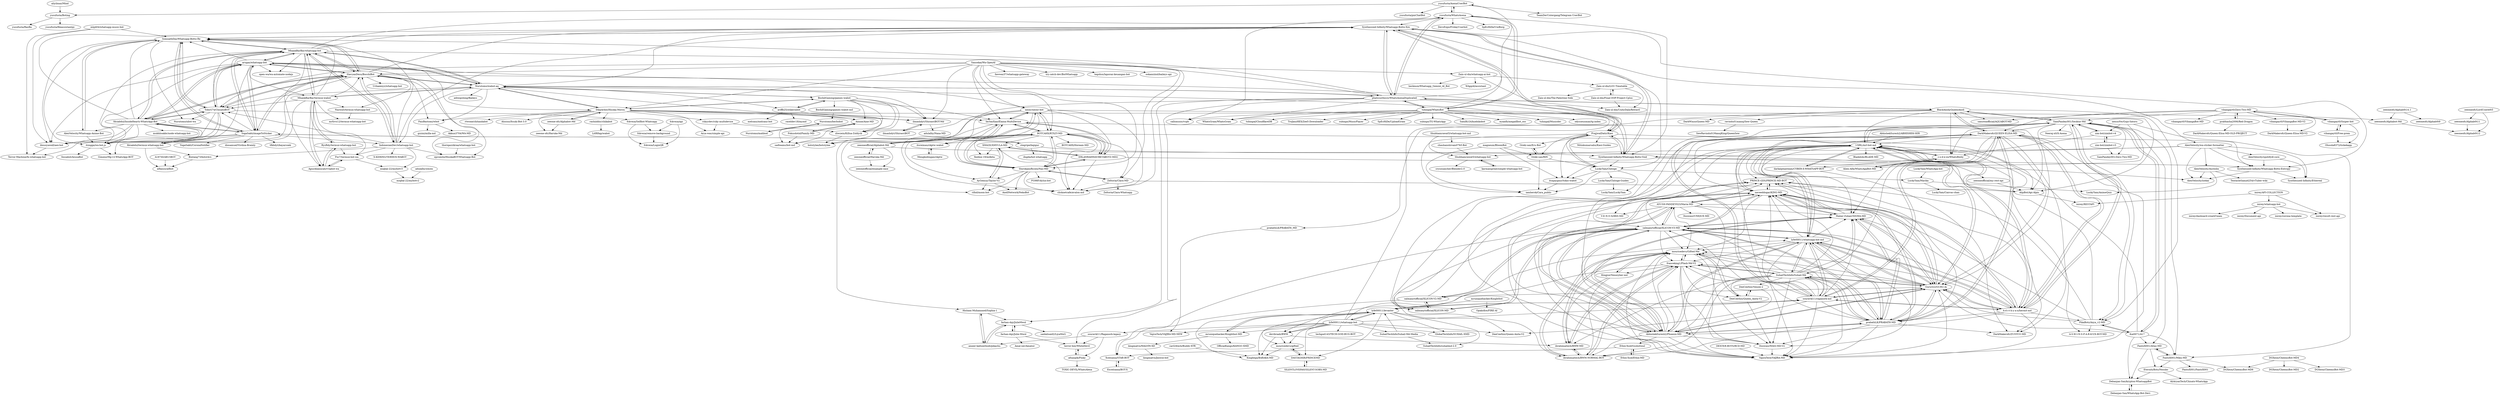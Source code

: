 digraph G {
"aliyilmaz/Mind" -> "yusufusta/Boting"
"MhankBarBar/whatsapp-bot" -> "arugaz/whatsapp-bot"
"MhankBarBar/whatsapp-bot" -> "SlavyanDesu/BocchiBot"
"MhankBarBar/whatsapp-bot" -> "Nurutomo/wabot-aq"
"MhankBarBar/whatsapp-bot" -> "YogaSakti/imageToSticker"
"MhankBarBar/whatsapp-bot" -> "SomnathDas/Whatsapp-Botto-Re"
"MhankBarBar/whatsapp-bot" -> "MhankBarBar/termux-wabot"
"MhankBarBar/whatsapp-bot" -> "TobyG74/ChisatoBOT"
"MhankBarBar/whatsapp-bot" -> "fdciabdul/InsideHeartz-WhatsApp-Bot"
"MhankBarBar/whatsapp-bot" -> "itzngga/wa-bot.js"
"MhankBarBar/whatsapp-bot" -> "open-wa/wa-automate-nodejs" ["e"=1]
"MhankBarBar/whatsapp-bot" -> "yusufusta/WhatsAsena"
"MhankBarBar/whatsapp-bot" -> "Synthesized-Infinity/Whatsapp-Botto-Xre"
"MhankBarBar/whatsapp-bot" -> "phaticusthiccy/WhatsAsenaDuplicated"
"MhankBarBar/whatsapp-bot" -> "IndonesianDev/whatsapp-bot"
"MhankBarBar/whatsapp-bot" -> "AgusAliansyah/vvipbot-wa"
"YogaSakti/imageToSticker" -> "fdciabdul/InsideHeartz-WhatsApp-Bot"
"YogaSakti/imageToSticker" -> "SomnathDas/Whatsapp-Botto-Re"
"YogaSakti/imageToSticker" -> "ibnusyawall/aex-bot"
"YogaSakti/imageToSticker" -> "MhankBarBar/whatsapp-bot"
"YogaSakti/imageToSticker" -> "arugaz/whatsapp-bot"
"YogaSakti/imageToSticker" -> "TobyG74/ChisatoBOT"
"YogaSakti/imageToSticker" -> "SlavyanDesu/BocchiBot"
"YogaSakti/imageToSticker" -> "itzngga/wa-bot.js"
"YogaSakti/imageToSticker" -> "stegripe/bajigur"
"YogaSakti/imageToSticker" -> "diosamuel/Virdina-Brainly"
"YogaSakti/imageToSticker" -> "fdciabdul/termux-whatsapp-bot"
"YogaSakti/imageToSticker" -> "tfkhdyt/bayarcoek" ["e"=1]
"YogaSakti/imageToSticker" -> "YogaSakti/CoronaNotifier"
"YogaSakti/imageToSticker" -> "IndonesianDev/whatsapp-bot"
"stegripe/bajigur" -> "dngda/bot-whatsapp"
"stegripe/bajigur" -> "Synthesized-Infinity/Whatsapp-Botto-Void"
"stegripe/bajigur" -> "YogaSakti/imageToSticker"
"yusufusta/AsenaUserBot" -> "yusufusta/WhatsAsena"
"yusufusta/AsenaUserBot" -> "TeamDerUntergang/Telegram-UserBot" ["e"=1]
"yusufusta/AsenaUserBot" -> "yusufusta/pmChatBot"
"yusufusta/AsenaUserBot" -> "yusufusta/Boting"
"itzngga/wa-bot.js" -> "Gimenz/Mg-v2-WhatsApp-BOT"
"itzngga/wa-bot.js" -> "fossabot/AzusaBot"
"fdciabdul/InsideHeartz-WhatsApp-Bot" -> "itzngga/wa-bot.js"
"fdciabdul/InsideHeartz-WhatsApp-Bot" -> "ibnusyawall/aex-bot"
"fdciabdul/InsideHeartz-WhatsApp-Bot" -> "YogaSakti/imageToSticker"
"fdciabdul/InsideHeartz-WhatsApp-Bot" -> "TobyG74/ChisatoBOT"
"fdciabdul/InsideHeartz-WhatsApp-Bot" -> "Terror-Machine/fn-whatsapp-bot"
"fdciabdul/InsideHeartz-WhatsApp-Bot" -> "fdciabdul/termux-whatsapp-bot"
"fdciabdul/InsideHeartz-WhatsApp-Bot" -> "SlavyanDesu/BocchiBot"
"fdciabdul/InsideHeartz-WhatsApp-Bot" -> "mukhlisakbr/node-whatsapp-bot"
"fdciabdul/InsideHeartz-WhatsApp-Bot" -> "Synthesized-Infinity/Whatsapp-Botto-Xre"
"fdciabdul/InsideHeartz-WhatsApp-Bot" -> "SomnathDas/Whatsapp-Botto-Re"
"fdciabdul/InsideHeartz-WhatsApp-Bot" -> "arugaz/whatsapp-bot"
"fdciabdul/InsideHeartz-WhatsApp-Bot" -> "AlenVelocity/Whatsapp-Anime-Bot"
"fdciabdul/InsideHeartz-WhatsApp-Bot" -> "MhankBarBar/whatsapp-bot"
"mlg404/whatsapp-music-bot" -> "ibnusyawall/aex-bot"
"mlg404/whatsapp-music-bot" -> "SomnathDas/Whatsapp-Botto-Re"
"mlg404/whatsapp-music-bot" -> "Terror-Machine/fn-whatsapp-bot"
"SomnathDas/Whatsapp-Botto-Re" -> "Synthesized-Infinity/Whatsapp-Botto-Xre"
"SomnathDas/Whatsapp-Botto-Re" -> "AlenVelocity/Whatsapp-Anime-Bot"
"SomnathDas/Whatsapp-Botto-Re" -> "ibnusyawall/aex-bot"
"SomnathDas/Whatsapp-Botto-Re" -> "Nurutomo/nbot-wa"
"SomnathDas/Whatsapp-Botto-Re" -> "SlavyanDesu/BocchiBot"
"SomnathDas/Whatsapp-Botto-Re" -> "TobyG74/ChisatoBOT"
"SomnathDas/Whatsapp-Botto-Re" -> "YogaSakti/imageToSticker"
"SomnathDas/Whatsapp-Botto-Re" -> "MhankBarBar/whatsapp-bot"
"SomnathDas/Whatsapp-Botto-Re" -> "itzngga/wa-bot.js"
"fdciabdul/termux-whatsapp-bot" -> "Bintang73/botst4rz"
"fdciabdul/termux-whatsapp-bot" -> "alfiansx/alfbot"
"fdciabdul/termux-whatsapp-bot" -> "fdciabdul/InsideHeartz-WhatsApp-Bot"
"ibnusyawall/aex-bot" -> "Terror-Machine/fn-whatsapp-bot"
"fckveza/api" -> "fckveza/LoginQR"
"fckveza/api" -> "fckveza/remove-background"
"yusufusta/Boting" -> "yusufusta/RasBa"
"yusufusta/Boting" -> "yusufusta/fileassistantpy"
"yusufusta/WhatsAsena" -> "phaticusthiccy/WhatsAsenaDuplicated"
"yusufusta/WhatsAsena" -> "yusufusta/AsenaUserBot"
"yusufusta/WhatsAsena" -> "tuhinpal/WhatsBot"
"yusufusta/WhatsAsena" -> "callsmusic/vcpb" ["e"=1]
"yusufusta/WhatsAsena" -> "DevsExpo/FridayUserbot" ["e"=1]
"yusufusta/WhatsAsena" -> "SpEcHiDe/UniBorg" ["e"=1]
"yusufusta/WhatsAsena" -> "Synthesized-Infinity/Whatsapp-Botto-Void"
"yusufusta/WhatsAsena" -> "Synthesized-Infinity/Whatsapp-Botto-Xre"
"BochilGaming/games-wabot" -> "BochilGaming/games-wabot-md"
"BochilGaming/games-wabot" -> "DikaArdnt/Hisoka-Morou"
"BochilGaming/games-wabot" -> "ariffb25/stikerinbot"
"BochilGaming/games-wabot" -> "ilmanhdyt/ShiraoriBOT-Md"
"BochilGaming/games-wabot" -> "Aiinne/Aine-MD"
"BochilGaming/games-wabot" -> "ImYanXiao/Elaina-MultiDevice"
"BochilGaming/games-wabot" -> "botstylee/botstylee"
"BochilGaming/games-wabot" -> "zhwzein/Killua-Zoldyck"
"BochilGaming/games-wabot" -> "sadteams/bot-md"
"BochilGaming/games-wabot" -> "Nurutomo/wabot-aq"
"Bintang73/botst4rz" -> "alfiansx/alfbot"
"arugaz/whatsapp-bot" -> "MhankBarBar/whatsapp-bot"
"arugaz/whatsapp-bot" -> "TobyG74/ChisatoBOT"
"arugaz/whatsapp-bot" -> "SlavyanDesu/BocchiBot"
"arugaz/whatsapp-bot" -> "YogaSakti/imageToSticker"
"arugaz/whatsapp-bot" -> "SomnathDas/Whatsapp-Botto-Re"
"arugaz/whatsapp-bot" -> "fdciabdul/InsideHeartz-WhatsApp-Bot"
"arugaz/whatsapp-bot" -> "Nurutomo/wabot-aq"
"arugaz/whatsapp-bot" -> "MhankBarBar/termux-wabot"
"arugaz/whatsapp-bot" -> "open-wa/wa-automate-nodejs" ["e"=1]
"arugaz/whatsapp-bot" -> "itzngga/wa-bot.js"
"arugaz/whatsapp-bot" -> "epromite/HisokaBOT-Whatsapp-Bot"
"arugaz/whatsapp-bot" -> "fdciabdul/termux-whatsapp-bot"
"arugaz/whatsapp-bot" -> "ibnusyawall/aex-bot"
"arugaz/whatsapp-bot" -> "neoxr/neoxr-bot"
"arugaz/whatsapp-bot" -> "DikaArdnt/Hisoka-Morou"
"Fxc7/termux-bot-wa" -> "miqbal-22/mybotv3"
"Fxc7/termux-bot-wa" -> "AgusAliansyah/vvipbot-wa"
"Nurutomo/wabot-aq" -> "MhankBarBar/whatsapp-bot"
"Nurutomo/wabot-aq" -> "SlavyanDesu/BocchiBot"
"Nurutomo/wabot-aq" -> "BochilGaming/games-wabot"
"Nurutomo/wabot-aq" -> "DikaArdnt/Hisoka-Morou"
"Nurutomo/wabot-aq" -> "ariffb25/stikerinbot"
"Nurutomo/wabot-aq" -> "arugaz/whatsapp-bot"
"Nurutomo/wabot-aq" -> "MhankBarBar/termux-wabot"
"Nurutomo/wabot-aq" -> "Synthesized-Infinity/Whatsapp-Botto-Xre"
"Nurutomo/wabot-aq" -> "adiwajshing/Baileys" ["e"=1]
"Nurutomo/wabot-aq" -> "phaticusthiccy/WhatsAsenaDuplicated"
"Nurutomo/wabot-aq" -> "TobyG74/ChisatoBOT"
"Nurutomo/wabot-aq" -> "ilmanhdyt/ShiraoriBOT-Md"
"Nurutomo/wabot-aq" -> "Aiinne/Aine-MD"
"Nurutomo/wabot-aq" -> "FaizBastomi/wbot"
"Nurutomo/wabot-aq" -> "IndonesianDev/whatsapp-bot"
"SlavyanDesu/BocchiBot" -> "TobyG74/ChisatoBOT"
"SlavyanDesu/BocchiBot" -> "arugaz/whatsapp-bot"
"SlavyanDesu/BocchiBot" -> "SomnathDas/Whatsapp-Botto-Re"
"SlavyanDesu/BocchiBot" -> "MhankBarBar/whatsapp-bot"
"SlavyanDesu/BocchiBot" -> "fdciabdul/InsideHeartz-WhatsApp-Bot"
"SlavyanDesu/BocchiBot" -> "IndonesianDev/whatsapp-bot"
"SlavyanDesu/BocchiBot" -> "epromite/HisokaBOT-Whatsapp-Bot"
"SlavyanDesu/BocchiBot" -> "Nurutomo/wabot-aq"
"SlavyanDesu/BocchiBot" -> "YogaSakti/imageToSticker"
"SlavyanDesu/BocchiBot" -> "itzngga/wa-bot.js"
"SlavyanDesu/BocchiBot" -> "Urbaeexyz/whatsapp-bot"
"SlavyanDesu/BocchiBot" -> "NazwaS/termux-whatsapp-bot"
"SlavyanDesu/BocchiBot" -> "FaizBastomi/wbot"
"SlavyanDesu/BocchiBot" -> "PrajjwalDatir/Kaoi"
"SlavyanDesu/BocchiBot" -> "Synthesized-Infinity/Whatsapp-Botto-Xre"
"phaticusthiccy/WhatsAsenaDuplicated" -> "yusufusta/WhatsAsena"
"phaticusthiccy/WhatsAsenaDuplicated" -> "Synthesized-Infinity/Whatsapp-Botto-Xre"
"phaticusthiccy/WhatsAsenaDuplicated" -> "Synthesized-Infinity/Whatsapp-Botto-Void"
"phaticusthiccy/WhatsAsenaDuplicated" -> "farhan-dqz/JulieMwol"
"phaticusthiccy/WhatsAsenaDuplicated" -> "tuhinpal/WhatsBot"
"phaticusthiccy/WhatsAsenaDuplicated" -> "PrajjwalDatir/Kaoi"
"phaticusthiccy/WhatsAsenaDuplicated" -> "BlackAmda/QueenAmdi"
"phaticusthiccy/WhatsAsenaDuplicated" -> "yusufusta/AsenaUserBot"
"phaticusthiccy/WhatsAsenaDuplicated" -> "terror-boy/WhiteDevil"
"phaticusthiccy/WhatsAsenaDuplicated" -> "Hisham-Muhammed/Sophia-1"
"phaticusthiccy/WhatsAsenaDuplicated" -> "Nurutomo/wabot-aq"
"phaticusthiccy/WhatsAsenaDuplicated" -> "SomnathDas/Whatsapp-Botto-Re"
"phaticusthiccy/WhatsAsenaDuplicated" -> "WhatsGram/WhatsGram" ["e"=1]
"RyzRdy/termux-whatsapp-bot" -> "AgusAliansyah/vvipbot-wa"
"RyzRdy/termux-whatsapp-bot" -> "MhankBarBar/termux-wabot"
"RyzRdy/termux-whatsapp-bot" -> "Fxc7/termux-bot-wa"
"IndonesianDev/whatsapp-bot" -> "TobyG74/ChisatoBOT"
"IndonesianDev/whatsapp-bot" -> "SlavyanDesu/BocchiBot"
"IndonesianDev/whatsapp-bot" -> "SomnathDas/Whatsapp-Botto-Re"
"IndonesianDev/whatsapp-bot" -> "epromite/HisokaBOT-Whatsapp-Bot"
"IndonesianDev/whatsapp-bot" -> "Synthesized-Infinity/Whatsapp-Botto-Xre"
"IndonesianDev/whatsapp-bot" -> "Bintang73/botst4rz"
"IndonesianDev/whatsapp-bot" -> "Fxc7/termux-bot-wa"
"IndonesianDev/whatsapp-bot" -> "MhankBarBar/whatsapp-bot"
"IndonesianDev/whatsapp-bot" -> "X-KERING/TERMOS-WABOT"
"IndonesianDev/whatsapp-bot" -> "miqbal-22/mybotv3"
"TobyG74/ChisatoBOT" -> "SlavyanDesu/BocchiBot"
"TobyG74/ChisatoBOT" -> "itzngga/wa-bot.js"
"TobyG74/ChisatoBOT" -> "Gimenz/Mg-v2-WhatsApp-BOT"
"TobyG74/ChisatoBOT" -> "arugaz/whatsapp-bot"
"TobyG74/ChisatoBOT" -> "Nurutomo/nbot-wa"
"TobyG74/ChisatoBOT" -> "fdciabdul/InsideHeartz-WhatsApp-Bot"
"TobyG74/ChisatoBOT" -> "SomnathDas/Whatsapp-Botto-Re"
"TobyG74/ChisatoBOT" -> "ibnusyawall/aex-bot"
"TobyG74/ChisatoBOT" -> "fckveza/Selfbot-Whatsapp"
"PrajjwalDatir/Kaoi" -> "LuckyYam/Chitoge"
"PrajjwalDatir/Kaoi" -> "Synthesized-Infinity/Whatsapp-Botto-Void"
"PrajjwalDatir/Kaoi" -> "Synthesized-Infinity/Whatsapp-Botto-Xre"
"PrajjwalDatir/Kaoi" -> "Synthesized-Infinity/Whatsapp-Botto-Entropy"
"PrajjwalDatir/Kaoi" -> "itsajaygaur/tokio-wabot"
"PrajjwalDatir/Kaoi" -> "Oreki-san/Eru-Bot"
"PrajjwalDatir/Kaoi" -> "Oreki-san/RIN"
"PrajjwalDatir/Kaoi" -> "iamherok/Cara_public"
"PrajjwalDatir/Kaoi" -> "Nitinkumarsahu/Kaoi-Guides"
"tuhinpal/WhatsBot" -> "yusufusta/WhatsAsena"
"tuhinpal/WhatsBot" -> "SpEcHiDe/UploadGram" ["e"=1]
"tuhinpal/WhatsBot" -> "phaticusthiccy/WhatsAsenaDuplicated"
"tuhinpal/WhatsBot" -> "subinps/TG-WhatsApp" ["e"=1]
"tuhinpal/WhatsBot" -> "WhatsGram/WhatsGram" ["e"=1]
"tuhinpal/WhatsBot" -> "Synthesized-Infinity/Whatsapp-Botto-Xre"
"tuhinpal/WhatsBot" -> "callsmusic/vcpb" ["e"=1]
"tuhinpal/WhatsBot" -> "SahilKr24/kuebikobot" ["e"=1]
"tuhinpal/WhatsBot" -> "eyaadh/megadlbot_oss" ["e"=1]
"tuhinpal/WhatsBot" -> "tuhinpal/Musicder" ["e"=1]
"tuhinpal/WhatsBot" -> "Synthesized-Infinity/Whatsapp-Botto-Void"
"tuhinpal/WhatsBot" -> "odysseusmax/tg-index" ["e"=1]
"tuhinpal/WhatsBot" -> "tuhinpal/CloudflareDB" ["e"=1]
"tuhinpal/WhatsBot" -> "TroJanzHEX/Zee5-Downloader" ["e"=1]
"tuhinpal/WhatsBot" -> "subinps/MusicPlayer" ["e"=1]
"MhankBarBar/termux-wabot" -> "Fxc7/termux-bot-wa"
"MhankBarBar/termux-wabot" -> "AgusAliansyah/vvipbot-wa"
"MhankBarBar/termux-wabot" -> "MhankBarBar/whatsapp-bot"
"MhankBarBar/termux-wabot" -> "RyzRdy/termux-whatsapp-bot"
"MhankBarBar/termux-wabot" -> "TobyG74/ChisatoBOT"
"MhankBarBar/termux-wabot" -> "fdciabdul/termux-whatsapp-bot"
"MhankBarBar/termux-wabot" -> "Nurutomo/wabot-aq"
"MhankBarBar/termux-wabot" -> "SlavyanDesu/BocchiBot"
"MhankBarBar/termux-wabot" -> "mrfzvx12/termux-whatsapp-bot"
"MhankBarBar/termux-wabot" -> "SomnathDas/Whatsapp-Botto-Re"
"MhankBarBar/termux-wabot" -> "NazwaS/termux-whatsapp-bot"
"ariffb25/stikerinbot" -> "melcanz/melcanz-bot"
"ariffb25/stikerinbot" -> "ilmanhdyt/ShiraoriBOT-Md"
"ariffb25/stikerinbot" -> "raseldev18/mymd"
"ariffb25/stikerinbot" -> "BochilGaming/games-wabot"
"terror-boy/WhiteDevil" -> "afnanplk/Pinky"
"ilmanhdyt/ShiraoriBOT" -> "ilmanhdyt/ShiraoriBOT-Md"
"AgusAliansyah/vvipbot-wa" -> "Fxc7/termux-bot-wa"
"AgusAliansyah/vvipbot-wa" -> "RyzRdy/termux-whatsapp-bot"
"AgusAliansyah/vvipbot-wa" -> "MhankBarBar/termux-wabot"
"Synthesized-Infinity/Whatsapp-Botto-Xre" -> "Synthesized-Infinity/Whatsapp-Botto-Void"
"Synthesized-Infinity/Whatsapp-Botto-Xre" -> "PrajjwalDatir/Kaoi"
"Synthesized-Infinity/Whatsapp-Botto-Xre" -> "SomnathDas/Whatsapp-Botto-Re"
"Synthesized-Infinity/Whatsapp-Botto-Xre" -> "Synthesized-Infinity/Whatsapp-Botto-Entropy"
"Synthesized-Infinity/Whatsapp-Botto-Xre" -> "LuckyYam/Chitoge"
"Synthesized-Infinity/Whatsapp-Botto-Xre" -> "phaticusthiccy/WhatsAsenaDuplicated"
"Synthesized-Infinity/Whatsapp-Botto-Xre" -> "AlenVelocity/wa-sticker-formatter"
"adulalhy/yeyen" -> "miqbal-22/mybotv2"
"Synthesized-Infinity/Whatsapp-Botto-Void" -> "Synthesized-Infinity/Whatsapp-Botto-Xre"
"Synthesized-Infinity/Whatsapp-Botto-Void" -> "Synthesized-Infinity/Whatsapp-Botto-Entropy"
"Synthesized-Infinity/Whatsapp-Botto-Void" -> "PrajjwalDatir/Kaoi"
"Synthesized-Infinity/Whatsapp-Botto-Void" -> "AlenVelocity/isekai"
"Synthesized-Infinity/Whatsapp-Botto-Void" -> "LuckyYam/Chitoge"
"Synthesized-Infinity/Whatsapp-Botto-Void" -> "itsajaygaur/tokio-wabot"
"BlackAmda/QueenAmdi" -> "SamPandey001/Secktor-Md"
"BlackAmda/QueenAmdi" -> "sanuwaofficial/AQUABOT-MD"
"BlackAmda/QueenAmdi" -> "phaticusthiccy/WhatsAsenaDuplicated"
"BlackAmda/QueenAmdi" -> "DarkMakerofc/QUEEN-ELISA-MD"
"BlackAmda/QueenAmdi" -> "I-NRL/inrl-bot-md"
"BlackAmda/QueenAmdi" -> "PikaBotz/Anya_v2-MD"
"BlackAmda/QueenAmdi" -> "c-o-d-e-xx/WhatsBixby"
"BlackAmda/QueenAmdi" -> "ravindu01manoj/Sew-Queen"
"BlackAmda/QueenAmdi" -> "DarkWinzo/Queen-MD"
"BlackAmda/QueenAmdi" -> "prabathLK/PRABATH_MD"
"farhan-dqz/Julie-Mwol" -> "Amal-ser/Amalsir"
"farhan-dqz/Julie-Mwol" -> "farhan-dqz/JulieMwol"
"farhan-dqz/Julie-Mwol" -> "terror-boy/WhiteDevil"
"AlenVelocity/Whatsapp-Anime-Bot" -> "itzngga/wa-bot.js"
"AlenVelocity/Whatsapp-Anime-Bot" -> "SomnathDas/Whatsapp-Botto-Re"
"Zain-ul-din/Final-OOP-Project-Cplus" -> "Zain-ul-din/LGU-Timetable"
"Zain-ul-din/Final-OOP-Project-Cplus" -> "Zain-ul-din/UnityDailyReward"
"farhan-dqz/JulieMwol" -> "farhan-dqz/Julie-Mwol"
"farhan-dqz/JulieMwol" -> "saidalisaid2/LiyaMol1"
"farhan-dqz/JulieMwol" -> "ameer-kallumthodi/pikachu"
"AlenVelocity/wa-sticker-formatter" -> "Synthesized-Infinity/Whatsapp-Botto-Entropy"
"AlenVelocity/wa-sticker-formatter" -> "Synthesized-Infinity/Whatsapp-Botto-Void"
"AlenVelocity/wa-sticker-formatter" -> "AlenVelocity/isekai"
"AlenVelocity/wa-sticker-formatter" -> "AlenVelocity/spotifydl-core"
"AlenVelocity/wa-sticker-formatter" -> "AlenVelocity/Aureolin"
"AlenVelocity/wa-sticker-formatter" -> "Shubhamrawat5/whatsapp-bot"
"AlenVelocity/wa-sticker-formatter" -> "Synthesized-Infinity/Ethereal"
"AlenVelocity/spotifydl-core" -> "Synthesized-Infinity/Ethereal"
"AlenVelocity/spotifydl-core" -> "Synthesized-Infinity/Whatsapp-Botto-Entropy"
"miqbal-22/mybotv3" -> "miqbal-22/mybotv2"
"A187ID/AR15BOT" -> "alfiansx/alfbot"
"karmaisgreat/simple-whatsapp-bot" -> "Shubhamrawat5/whatsapp-bot"
"fckveza/Selfbot-Whatsapp" -> "fckveza/remove-background"
"fckveza/Selfbot-Whatsapp" -> "fckveza/LoginQR"
"fckveza/remove-background" -> "fckveza/LoginQR"
"NazwaS/termux-whatsapp-bot" -> "mrfzvx12/termux-whatsapp-bot"
"Hisham-Muhammed/Sophia-1" -> "ameer-kallumthodi/pikachu"
"Hisham-Muhammed/Sophia-1" -> "farhan-dqz/JulieMwol"
"ameer-kallumthodi/pikachu" -> "Hisham-Muhammed/Sophia-1"
"ameer-kallumthodi/pikachu" -> "farhan-dqz/JulieMwol"
"magneum/BloomBot" -> "iamherok/Cara_public"
"magneum/BloomBot" -> "itsajaygaur/tokio-wabot"
"magneum/BloomBot" -> "Oreki-san/RIN"
"LuckyYam/Chitoge" -> "LuckyYam/Chitoge-Guides"
"LuckyYam/Chitoge" -> "LuckyYam/LuckyYam"
"LuckyYam/Chitoge" -> "PrajjwalDatir/Kaoi"
"LuckyYam/Chitoge" -> "iamherok/Cara_public"
"LuckyYam/Chitoge" -> "itsajaygaur/tokio-wabot"
"LuckyYam/Chitoge" -> "LuckyYam/Marika"
"itsajaygaur/tokio-wabot" -> "iamherok/Cara_public"
"ravindu01manoj/Sew-Queen" -> "SewRavindu01ManojKing/QueenSew"
"inirey/API-COLLECTION" -> "inirey/RESTAPI"
"inirey/API-COLLECTION" -> "inirey/whatsapp-bot"
"inirey/API-COLLECTION" -> "inirey/result-rest-api"
"c-o-d-e-xx/WhatsBixby" -> "I-NRL/inrl-bot-md"
"c-o-d-e-xx/WhatsBixby" -> "Alien-Alfa/WhatsAppBot-MD"
"c-o-d-e-xx/WhatsBixby" -> "darkalphaxteam/CYBER-X-WHATSAPP-BOT"
"DikaArdnt/Hisoka-Morou" -> "zhwzein/Killua-Zoldyck"
"DikaArdnt/Hisoka-Morou" -> "BochilGaming/games-wabot"
"DikaArdnt/Hisoka-Morou" -> "rzkyydev/rzky-multidevice"
"DikaArdnt/Hisoka-Morou" -> "ilmanhdyt/ShiraoriBOT-Md"
"DikaArdnt/Hisoka-Morou" -> "zeeone-ofc/Alphabot-Md"
"DikaArdnt/Hisoka-Morou" -> "rtwone/chitandabot"
"DikaArdnt/Hisoka-Morou" -> "zeeoneofc/Alphabot-Md"
"DikaArdnt/Hisoka-Morou" -> "FaizBastomi/wbot"
"DikaArdnt/Hisoka-Morou" -> "Aiinne/Aine-MD"
"DikaArdnt/Hisoka-Morou" -> "ImYanXiao/Elaina-MultiDevice"
"DikaArdnt/Hisoka-Morou" -> "Nurutomo/wabot-aq"
"DikaArdnt/Hisoka-Morou" -> "Arya-was/simple-api"
"DikaArdnt/Hisoka-Morou" -> "zeeone-ofc/Haruka-Md"
"DikaArdnt/Hisoka-Morou" -> "Alusius/Itsuki-Bot-3.0"
"DikaArdnt/Hisoka-Morou" -> "rashiiddsr/chikabot"
"neoxr/neoxr-bot" -> "ImYanXiao/Elaina-MultiDevice"
"neoxr/neoxr-bot" -> "ShirokamiRyzen/Nao-MD"
"neoxr/neoxr-bot" -> "clicknetcafe/avalon-md"
"neoxr/neoxr-bot" -> "AlipBot/Api-Alpis"
"neoxr/neoxr-bot" -> "ERLANRAHMAT/BETABOTZ-MD2"
"neoxr/neoxr-bot" -> "BOTCAHX/RTXZY-MD"
"neoxr/neoxr-bot" -> "itsreimau/ckptw-wabot"
"neoxr/neoxr-bot" -> "botstylee/botstylee"
"neoxr/neoxr-bot" -> "findme-19/milkita"
"neoxr/neoxr-bot" -> "zhwzein/Killua-Zoldyck"
"nexusNw/Gojo-Satoru" -> "FantoX001/Miku-MD"
"nexusNw/Gojo-Satoru" -> "zim-bot/zimbot-v4"
"nexusNw/Gojo-Satoru" -> "Alien-Alfa/WhatsAppBot-MD"
"ilmanhdyt/ShiraoriBOT-Md" -> "ilmanhdyt/ShiraoriBOT"
"ilmanhdyt/ShiraoriBOT-Md" -> "adulalhy/Nana-MD"
"lyfe00011/whatsapp-bot" -> "lyfe00011/levanter"
"lyfe00011/whatsapp-bot" -> "souravkl11/raganork-md"
"lyfe00011/whatsapp-bot" -> "VajiraTech/VAJIRA-MD-NEW"
"lyfe00011/whatsapp-bot" -> "devibraah/BWM"
"lyfe00011/whatsapp-bot" -> "GlobalTechInfo/SUHAIL-XMD"
"lyfe00011/whatsapp-bot" -> "lyfe00011/whatsapp-bot-md"
"lyfe00011/whatsapp-bot" -> "SuhailTechInfo/Suhail-Md-Media"
"lyfe00011/whatsapp-bot" -> "mruniquehacker/Knightbot-MD"
"lyfe00011/whatsapp-bot" -> "Kingbega/BARAKA-MD"
"lyfe00011/whatsapp-bot" -> "mouricedevs/gifted"
"lyfe00011/whatsapp-bot" -> "DASTAGHIR/PRINCEMD"
"lyfe00011/whatsapp-bot" -> "DeeCeeXxx/Queen-Anita-V2"
"lyfe00011/whatsapp-bot" -> "Nurutomo/wabot-aq"
"lyfe00011/whatsapp-bot" -> "souravkl11/Raganork-legacy"
"lyfe00011/whatsapp-bot" -> "techgod143/TECH-GOD-BUG-BOT"
"souravkl11/raganork-md" -> "lyfe00011/whatsapp-bot-md"
"souravkl11/raganork-md" -> "A-d-i-t-h-y-a-n/hermit-md"
"souravkl11/raganork-md" -> "Maher-Zubair/SIGMA-MD"
"souravkl11/raganork-md" -> "salmanytofficial/XLICON-V3-MD"
"souravkl11/raganork-md" -> "naveeddogar/KING-MD"
"souravkl11/raganork-md" -> "lyfe00011/levanter"
"souravkl11/raganork-md" -> "Guru322/GURU-Ai"
"souravkl11/raganork-md" -> "AbhishekSuresh2/Phoenix-MD"
"souravkl11/raganork-md" -> "franceking1/Flash-Md-V2"
"souravkl11/raganork-md" -> "VajiraTech/VAJIRA-MD"
"souravkl11/raganork-md" -> "prabathLK/PRABATH-MD"
"souravkl11/raganork-md" -> "I-NRL/inrl-bot-md"
"souravkl11/raganork-md" -> "SamPandey001/Secktor-Md"
"souravkl11/raganork-md" -> "DarkMakerofc/QUEEN-ELISA-MD"
"souravkl11/raganork-md" -> "SuhailTechInfo/Suhail-Md"
"Fokusdotid/Family-MD" -> "sadteams/bot-md"
"Fokusdotid/Family-MD" -> "Aiinne/Aine-MD"
"zeeone-ofc/Alphabot-Md" -> "zeeone-ofc/Haruka-Md"
"zeeone-ofc/Alphabot-Md" -> "DikaArdnt/Hisoka-Morou"
"lyfe00011/whatsapp-bot-md" -> "A-d-i-t-h-y-a-n/hermit-md"
"lyfe00011/whatsapp-bot-md" -> "souravkl11/raganork-md"
"lyfe00011/whatsapp-bot-md" -> "AbhishekSuresh2/Phoenix-MD"
"lyfe00011/whatsapp-bot-md" -> "SuhailTechInfo/Suhail-Md"
"lyfe00011/whatsapp-bot-md" -> "salmanytofficial/XLICON-V3-MD"
"lyfe00011/whatsapp-bot-md" -> "Guru322/GURU-Ai"
"lyfe00011/whatsapp-bot-md" -> "Maher-Zubair/SIGMA-MD"
"lyfe00011/whatsapp-bot-md" -> "naveeddogar/KING-MD"
"lyfe00011/whatsapp-bot-md" -> "prabathLK/PRABATH-MD"
"lyfe00011/whatsapp-bot-md" -> "VajiraTech/VAJIRA-MD"
"lyfe00011/whatsapp-bot-md" -> "I-NRL/inrl-bot-md"
"lyfe00011/whatsapp-bot-md" -> "franceking1/Flash-Md-V2"
"lyfe00011/whatsapp-bot-md" -> "mouricedevs/Gifted-Md"
"lyfe00011/whatsapp-bot-md" -> "Itxxwasi/WASI-MD-V2"
"lyfe00011/whatsapp-bot-md" -> "DarkMakerofc/QUEEN-ELISA-MD"
"rzkyydev/rzky-multidevice" -> "Arya-was/simple-api"
"rzkyydev/rzky-multidevice" -> "zhwzein/Killua-Zoldyck"
"souravkl11/Raganork-legacy" -> "terror-boy/WhiteDevil"
"souravkl11/Raganork-legacy" -> "afnanplk/Pinky"
"souravkl11/Raganork-legacy" -> "ameer-kallumthodi/pikachu"
"Aiinne/Aine-MD" -> "Fokusdotid/Family-MD"
"Aiinne/Aine-MD" -> "sadteams/bot-md"
"afnanplk/Pinky" -> "TOXIC-DEVIL/WhatsAlexa"
"afnanplk/Pinky" -> "terror-boy/WhiteDevil"
"thoriqazzikraa/whatsapp-bot" -> "epromite/HisokaBOT-Whatsapp-Bot"
"Alien-Alfa/WhatsAppBot-MD" -> "c-o-d-e-xx/WhatsBixby"
"inirey/whatsapp-bot" -> "inirey/result-rest-api"
"inirey/whatsapp-bot" -> "inirey/dasboard-creatif-team"
"inirey/whatsapp-bot" -> "inirey/Document-api"
"inirey/whatsapp-bot" -> "inirey/corona-template"
"BochilGaming/games-wabot-md" -> "Nurutomo/berbobot"
"Shubhamrawat5/whatsapp-bot-md" -> "Shubhamrawat5/whatsapp-bot"
"Shubhamrawat5/whatsapp-bot-md" -> "chauhanshivam079/I-Bot"
"zhwzein/Killua-Zoldyck" -> "botstylee/botstylee"
"Oreki-san/RIN" -> "Oreki-san/Eru-Bot"
"Oreki-san/RIN" -> "iamherok/Cara_public"
"Oreki-san/RIN" -> "LuckyYam/Chitoge"
"chauhanshivam079/I-Bot" -> "Shubhamrawat5/whatsapp-bot"
"Nurutomo/mahbod" -> "Nurutomo/berbobot"
"Shubhamrawat5/whatsapp-bot" -> "karmaisgreat/simple-whatsapp-bot"
"Shubhamrawat5/whatsapp-bot" -> "crysosancher/Blender2.0"
"FaizBastomi/wbot" -> "Akkun3704/WA-MD"
"FaizBastomi/wbot" -> "gzzini/milla-md"
"LuckyYam/Chitoge-Guides" -> "LuckyYam/LuckyYam"
"rashiiddsr/chikabot" -> "LitRHap/wabot"
"Nurutomo/berbobot" -> "Nurutomo/mahbod"
"AlenVelocity/Aureolin" -> "AlenVelocity/isekai"
"AlenVelocity/Aureolin" -> "TentacleSama4254/vTuber-wiki"
"AlenVelocity/Aureolin" -> "LuckyYam/AnimeQuiz"
"LuckyYam/Marika" -> "LuckyYam/AnimeQuiz"
"LuckyYam/Marika" -> "LuckyYam/Canvas-chan"
"Oreki-san/Eru-Bot" -> "Oreki-san/RIN"
"zeeoneofc/Alphabot-Md" -> "zeeoneofc/Alphab0t12"
"Synthesized-Infinity/Whatsapp-Botto-Entropy" -> "AlenVelocity/isekai"
"Synthesized-Infinity/Whatsapp-Botto-Entropy" -> "Synthesized-Infinity/Ethereal"
"zeeoneofc/Alphab0t14.1" -> "zeeoneofc/Alphabot-Md"
"zeeoneofc/Alphab0t14.1" -> "zeeoneofc/Alphab0t9"
"zeeoneofc/LordUserb0t5" -> "zeeoneofc/Alphab0t11"
"zeeoneofc/LordUserb0t5" -> "zeeoneofc/Alphab0t12"
"zeeoneofc/Alphab0t11" -> "zeeoneofc/Alphab0t12"
"PikaBotz/Anya_v2-MD" -> "A-S-W-I-N-S-P-A-R-K-Y/X-BOT-MD"
"PikaBotz/Anya_v2-MD" -> "Kai0071/A17"
"PikaBotz/Anya_v2-MD" -> "AYUSH-PANDEY023/Maria-MD"
"PikaBotz/Anya_v2-MD" -> "I-NRL/inrl-bot-md"
"PikaBotz/Anya_v2-MD" -> "Guru322/GURU-Ai"
"PikaBotz/Anya_v2-MD" -> "PRINCE-GDS/PRINCE-MD-BOT"
"Mengkodingan/ckptw" -> "itsreimau/ckptw-wabot"
"SamPandey001/Secktor-Md" -> "I-NRL/inrl-bot-md"
"SamPandey001/Secktor-Md" -> "salmanytofficial/XLICON-MD"
"SamPandey001/Secktor-Md" -> "FantoX001/Miku-MD"
"SamPandey001/Secktor-Md" -> "A-d-i-t-h-y-a-n/hermit-md"
"SamPandey001/Secktor-Md" -> "BlackAmda/QueenAmdi"
"SamPandey001/Secktor-Md" -> "zim-bot/zimbot-v4"
"SamPandey001/Secktor-Md" -> "FantoX001/Atlas-MD"
"SamPandey001/Secktor-Md" -> "Guru322/GURU-Ai"
"SamPandey001/Secktor-Md" -> "PikaBotz/Anya_v2-MD"
"SamPandey001/Secktor-Md" -> "souravkl11/raganork-md"
"SamPandey001/Secktor-Md" -> "c-o-d-e-xx/WhatsBixby"
"SamPandey001/Secktor-Md" -> "SamPandey001/Zero-Two-MD"
"SamPandey001/Secktor-Md" -> "Neeraj-x0/X-Asena"
"SamPandey001/Secktor-Md" -> "DarkMakerofc/QUEEN-ELISA-MD"
"SamPandey001/Secktor-Md" -> "Kai0071/A17"
"FantoX001/Miku-MD" -> "FantoX001/Atlas-MD"
"FantoX001/Miku-MD" -> "FantoX001/FantoX001"
"FantoX001/Miku-MD" -> "EternityBots/Nezuko"
"FantoX001/Miku-MD" -> "DGXeon/CheemsBot-MD6"
"Guru322/GURU-Ai" -> "Maher-Zubair/SIGMA-MD"
"Guru322/GURU-Ai" -> "salmanytofficial/XLICON-V3-MD"
"Guru322/GURU-Ai" -> "naveeddogar/KING-MD"
"Guru322/GURU-Ai" -> "AbhishekSuresh2/Phoenix-MD"
"Guru322/GURU-Ai" -> "A-d-i-t-h-y-a-n/hermit-md"
"Guru322/GURU-Ai" -> "I-NRL/inrl-bot-md"
"Guru322/GURU-Ai" -> "prabathLK/PRABATH-MD"
"Guru322/GURU-Ai" -> "salmanytofficial/XLICON-V2-MD"
"Guru322/GURU-Ai" -> "lyfe00011/whatsapp-bot-md"
"Guru322/GURU-Ai" -> "PRINCE-GDS/PRINCE-MD-BOT"
"Guru322/GURU-Ai" -> "VajiraTech/VAJIRA-MD"
"Guru322/GURU-Ai" -> "mouricedevs/Gifted-Md"
"Guru322/GURU-Ai" -> "souravkl11/raganork-md"
"Guru322/GURU-Ai" -> "SuhailTechInfo/Suhail-Md"
"Guru322/GURU-Ai" -> "franceking1/Flash-Md-V2"
"zim-bot/zimbot-v3" -> "zim-bot/zimbot-v4"
"zim-bot/zimbot-v3" -> "SamPandey001/Zero-Two-MD"
"zim-bot/zimbot-v4" -> "zim-bot/zimbot-v3"
"zim-bot/zimbot-v4" -> "c-o-d-e-xx/WhatsBixby"
"zim-bot/zimbot-v4" -> "SamPandey001/Secktor-Md"
"Kai0071/A17" -> "PikaBotz/Anya_v2-MD"
"Kai0071/A17" -> "FantoX001/Atlas-MD"
"Kai0071/A17" -> "Guru322/GURU-Ai"
"Kai0071/A17" -> "I-NRL/inrl-bot-md"
"Kai0071/A17" -> "FantoX001/Miku-MD"
"Kai0071/A17" -> "Debanjan-San/krypton-WhatsappBot"
"Kai0071/A17" -> "SamPandey001/Secktor-Md"
"zeeoneofficial/Alphabot-Md" -> "zeeoneofficial/Haruka-Md"
"zeeoneofficial/Alphabot-Md" -> "zeeoneofficial/example-case"
"zeeoneofficial/Alphabot-Md" -> "zeeoneofficial/my-rest-api"
"zeeoneofficial/Alphabot-Md" -> "BOTCAHX/RTXZY-MD"
"zeeoneofficial/Alphabot-Md" -> "ImYanXiao/Elaina-MultiDevice"
"A-d-i-t-h-y-a-n/hermit-md" -> "lyfe00011/whatsapp-bot-md"
"A-d-i-t-h-y-a-n/hermit-md" -> "Guru322/GURU-Ai"
"A-d-i-t-h-y-a-n/hermit-md" -> "Maher-Zubair/SIGMA-MD"
"A-d-i-t-h-y-a-n/hermit-md" -> "naveeddogar/KING-MD"
"A-d-i-t-h-y-a-n/hermit-md" -> "souravkl11/raganork-md"
"A-d-i-t-h-y-a-n/hermit-md" -> "I-NRL/inrl-bot-md"
"A-d-i-t-h-y-a-n/hermit-md" -> "AbhishekSuresh2/Phoenix-MD"
"A-d-i-t-h-y-a-n/hermit-md" -> "salmanytofficial/XLICON-V3-MD"
"A-d-i-t-h-y-a-n/hermit-md" -> "PRINCE-GDS/PRINCE-MD-BOT"
"A-d-i-t-h-y-a-n/hermit-md" -> "SamPandey001/Secktor-Md"
"A-d-i-t-h-y-a-n/hermit-md" -> "prabathLK/PRABATH-MD"
"A-d-i-t-h-y-a-n/hermit-md" -> "DarkMakerofc/QUEEN-ELISA-MD"
"A-d-i-t-h-y-a-n/hermit-md" -> "VajiraTech/VAJIRA-MD"
"A-d-i-t-h-y-a-n/hermit-md" -> "PikaBotz/Anya_v2-MD"
"A-d-i-t-h-y-a-n/hermit-md" -> "mouricedevs/Gifted-Md"
"DGXeon/CheemsBot-MD4" -> "DGXeon/CheemsBot-MD6"
"DGXeon/CheemsBot-MD4" -> "DGXeon/CheemsBot-MD2"
"DGXeon/CheemsBot-MD4" -> "DGXeon/CheemsBot-MD3"
"ImYanXiao/Elaina-MultiDevice" -> "ShirokamiRyzen/Nao-MD"
"ImYanXiao/Elaina-MultiDevice" -> "clicknetcafe/avalon-md"
"ImYanXiao/Elaina-MultiDevice" -> "neoxr/neoxr-bot"
"ImYanXiao/Elaina-MultiDevice" -> "BOTCAHX/RTXZY-MD"
"ImYanXiao/Elaina-MultiDevice" -> "ERLANRAHMAT/BETABOTZ-MD2"
"ImYanXiao/Elaina-MultiDevice" -> "sadteams/bot-md"
"ImYanXiao/Elaina-MultiDevice" -> "AlipBot/Api-Alpis"
"ShirokamiRyzen/Nao-MD" -> "clicknetcafe/avalon-md"
"ShirokamiRyzen/Nao-MD" -> "ImYanXiao/Elaina-MultiDevice"
"ShirokamiRyzen/Nao-MD" -> "ERLANRAHMAT/BETABOTZ-MD2"
"ShirokamiRyzen/Nao-MD" -> "Zeltoria/Clara-MD"
"ShirokamiRyzen/Nao-MD" -> "AyGemuy/Taylor-V2"
"ShirokamiRyzen/Nao-MD" -> "BOTCAHX/RTXZY-MD"
"ShirokamiRyzen/Nao-MD" -> "neoxr/neoxr-bot"
"ShirokamiRyzen/Nao-MD" -> "rifnd/moon-bot"
"ShirokamiRyzen/Nao-MD" -> "AxellNetwork/NekoBot"
"ShirokamiRyzen/Nao-MD" -> "FG98F/dylux-bot" ["e"=1]
"I-NRL/inrl-bot-md" -> "naveeddogar/KING-MD"
"I-NRL/inrl-bot-md" -> "Guru322/GURU-Ai"
"I-NRL/inrl-bot-md" -> "PRINCE-GDS/PRINCE-MD-BOT"
"I-NRL/inrl-bot-md" -> "A-d-i-t-h-y-a-n/hermit-md"
"I-NRL/inrl-bot-md" -> "Maher-Zubair/SIGMA-MD"
"I-NRL/inrl-bot-md" -> "c-o-d-e-xx/WhatsBixby"
"I-NRL/inrl-bot-md" -> "darkalphaxteam/CYBER-X-WHATSAPP-BOT"
"I-NRL/inrl-bot-md" -> "salmanytofficial/XLICON-MD"
"I-NRL/inrl-bot-md" -> "AbhishekSuresh2/Phoenix-MD"
"I-NRL/inrl-bot-md" -> "DarkMakerofc/ZUSYCO-MD"
"I-NRL/inrl-bot-md" -> "lyfe00011/whatsapp-bot-md"
"I-NRL/inrl-bot-md" -> "Bladeh4x/BLADE-MD"
"I-NRL/inrl-bot-md" -> "A-S-W-I-N-S-P-A-R-K-Y/X-BOT-MD"
"I-NRL/inrl-bot-md" -> "V-E-N-O-X/IRIS-MD"
"I-NRL/inrl-bot-md" -> "SamPandey001/Secktor-Md"
"naveeddogar/KING-MD" -> "Maher-Zubair/SIGMA-MD"
"naveeddogar/KING-MD" -> "salmanytofficial/XLICON-V3-MD"
"naveeddogar/KING-MD" -> "VajiraTech/VAJIRA-MD"
"naveeddogar/KING-MD" -> "PRINCE-GDS/PRINCE-MD-BOT"
"naveeddogar/KING-MD" -> "AbhishekSuresh2/Phoenix-MD"
"naveeddogar/KING-MD" -> "Guru322/GURU-Ai"
"naveeddogar/KING-MD" -> "mouricedevs/Gifted-Md"
"naveeddogar/KING-MD" -> "prabathLK/PRABATH-MD"
"naveeddogar/KING-MD" -> "I-NRL/inrl-bot-md"
"naveeddogar/KING-MD" -> "A-d-i-t-h-y-a-n/hermit-md"
"naveeddogar/KING-MD" -> "AYUSH-PANDEY023/Maria-MD"
"zeeoneofficial/Haruka-Md" -> "zeeoneofficial/Alphabot-Md"
"zeeoneofficial/Haruka-Md" -> "zeeoneofficial/example-case"
"DarkMakerofc/QUEEN-ELISA-MD" -> "prabathLK/PRABATH-MD"
"DarkMakerofc/QUEEN-ELISA-MD" -> "DarkMakerofc/ZUSYCO-MD"
"DarkMakerofc/QUEEN-ELISA-MD" -> "A-d-i-t-h-y-a-n/hermit-md"
"DarkMakerofc/QUEEN-ELISA-MD" -> "I-NRL/inrl-bot-md"
"DarkMakerofc/QUEEN-ELISA-MD" -> "Maher-Zubair/SIGMA-MD"
"DarkMakerofc/QUEEN-ELISA-MD" -> "Guru322/GURU-Ai"
"DarkMakerofc/QUEEN-ELISA-MD" -> "lyfe00011/whatsapp-bot-md"
"DarkMakerofc/QUEEN-ELISA-MD" -> "VajiraTech/VAJIRA-MD"
"DarkMakerofc/QUEEN-ELISA-MD" -> "salmanytofficial/XLICON-V3-MD"
"DarkMakerofc/QUEEN-ELISA-MD" -> "souravkl11/raganork-md"
"DarkMakerofc/QUEEN-ELISA-MD" -> "AbhishekSuresh2/Phoenix-MD"
"DarkMakerofc/QUEEN-ELISA-MD" -> "PikaBotz/Anya_v2-MD"
"DarkMakerofc/QUEEN-ELISA-MD" -> "naveeddogar/KING-MD"
"DarkMakerofc/QUEEN-ELISA-MD" -> "SuhailTechInfo/Suhail-Md"
"DarkMakerofc/QUEEN-ELISA-MD" -> "BlackAmda/QueenAmdi"
"Sansekai/Wa-OpenAI" -> "SlavyanDesu/BocchiBot"
"Sansekai/Wa-OpenAI" -> "ShirokamiRyzen/Nao-MD"
"Sansekai/Wa-OpenAI" -> "neoxr/neoxr-bot"
"Sansekai/Wa-OpenAI" -> "fawwaz37/whatsapp-gateway" ["e"=1]
"Sansekai/Wa-OpenAI" -> "ImYanXiao/Elaina-MultiDevice"
"Sansekai/Wa-OpenAI" -> "TobyG74/ChisatoBOT"
"Sansekai/Wa-OpenAI" -> "BOTCAHX/RTXZY-MD"
"Sansekai/Wa-OpenAI" -> "DikaArdnt/Hisoka-Morou"
"Sansekai/Wa-OpenAI" -> "try-catch-dev/BotWhatsapp"
"Sansekai/Wa-OpenAI" -> "Zeltoria/Clara-MD"
"Sansekai/Wa-OpenAI" -> "clicknetcafe/avalon-md"
"Sansekai/Wa-OpenAI" -> "Zain-ul-din/whatsapp-ai-bot"
"Sansekai/Wa-OpenAI" -> "tegohsx/laporan-keuangan-bot" ["e"=1]
"Sansekai/Wa-OpenAI" -> "ookamiiixd/baileys-api" ["e"=1]
"Sansekai/Wa-OpenAI" -> "ilmanhdyt/ShiraoriBOT-Md"
"vihangayt0/Zero-Two-MD" -> "vihangayt0/VihangaBot-MD"
"vihangayt0/Zero-Two-MD" -> "vihangayt0/Sniper-bot"
"vihangayt0/Zero-Two-MD" -> "prabhasha2006/Red-Dragon"
"vihangayt0/Zero-Two-MD" -> "vihangayt0/VihangaBot-MD-V2"
"vihangayt0/Zero-Two-MD" -> "sanuwaofficial/AQUABOT-MD"
"vihangayt0/Zero-Two-MD" -> "DarkMakerofc/Queen-Elisa-MD-V2"
"vihangayt0/Zero-Two-MD" -> "SamPandey001/Secktor-Md"
"vihangayt0/Zero-Two-MD" -> "DarkMakerofc/QUEEN-ELISA-MD"
"vihangayt0/Sniper-bot" -> "Olusola8372/tickekapp"
"vihangayt0/Sniper-bot" -> "vihangayt0/Zero-Two-MD"
"vihangayt0/Sniper-bot" -> "vihangayt0/Free-prem"
"AlipBot/Api-Alpis" -> "inirey/RESTAPI"
"BOTCAHX/RTXZY-MD" -> "ShirokamiRyzen/Nao-MD"
"BOTCAHX/RTXZY-MD" -> "ERLANRAHMAT/BETABOTZ-MD2"
"BOTCAHX/RTXZY-MD" -> "ImYanXiao/Elaina-MultiDevice"
"BOTCAHX/RTXZY-MD" -> "clicknetcafe/avalon-md"
"BOTCAHX/RTXZY-MD" -> "neoxr/neoxr-bot"
"BOTCAHX/RTXZY-MD" -> "AyGemuy/Taylor-V2"
"BOTCAHX/RTXZY-MD" -> "XM4ZE/XMYULA-MD"
"BOTCAHX/RTXZY-MD" -> "rifnd/moon-bot"
"BOTCAHX/RTXZY-MD" -> "Zeltoria/Clara-MD"
"BOTCAHX/RTXZY-MD" -> "BOTCAHX/Hoream-MD"
"BOTCAHX/RTXZY-MD" -> "AlipBot/Api-Alpis"
"BOTCAHX/RTXZY-MD" -> "itsreimau/ckptw-wabot"
"BOTCAHX/RTXZY-MD" -> "zeeoneofficial/Alphabot-Md"
"FantoX001/Atlas-MD" -> "EternityBots/Nezuko"
"FantoX001/Atlas-MD" -> "FantoX001/Miku-MD"
"FantoX001/Atlas-MD" -> "Debanjan-San/krypton-WhatsappBot"
"EternityBots/Nezuko" -> "AliAryanTech/Chisato-WhatsApp"
"EternityBots/Nezuko" -> "Debanjan-San/krypton-WhatsappBot"
"vihangayt0/VihangaBot-MD-V2" -> "DarkMakerofc/Queen-Elisa-MD-V2"
"prabhasha2006/Red-Dragon" -> "vihangayt0/Zero-Two-MD"
"prabhasha2006/Red-Dragon" -> "DarkMakerofc/Queen-Elisa-MD-OLD-PROJECT"
"Zain-ul-din/LGU-Timetable" -> "Zain-ul-din/UnityDailyReward"
"Zain-ul-din/LGU-Timetable" -> "Zain-ul-din/Final-OOP-Project-Cplus"
"Zain-ul-din/LGU-Timetable" -> "Zain-ul-din/The-Palestine-Side"
"LuckyYam/WhatsApp-bot" -> "LuckyYam/Marika"
"zeeoneofficial/my-rest-api" -> "AlipBot/Api-Alpis"
"ERLANRAHMAT/BETABOTZ-MD2" -> "XM4ZE/XMYULA-MD"
"ERLANRAHMAT/BETABOTZ-MD2" -> "ShirokamiRyzen/Nao-MD"
"ERLANRAHMAT/BETABOTZ-MD2" -> "BOTCAHX/RTXZY-MD"
"ERLANRAHMAT/BETABOTZ-MD2" -> "clicknetcafe/avalon-md"
"ERLANRAHMAT/BETABOTZ-MD2" -> "ImYanXiao/Elaina-MultiDevice"
"ERLANRAHMAT/BETABOTZ-MD2" -> "AlipBot/Api-Alpis"
"SuhailTechInfo/Suhail-Md" -> "franceking1/Flash-Md-V2"
"SuhailTechInfo/Suhail-Md" -> "Itxxwasi/WASI-MD-V2"
"SuhailTechInfo/Suhail-Md" -> "DeeCeeXxx/Queen_Anita-V2"
"SuhailTechInfo/Suhail-Md" -> "lyfe00011/whatsapp-bot-md"
"SuhailTechInfo/Suhail-Md" -> "Maher-Zubair/SIGMA-MD"
"SuhailTechInfo/Suhail-Md" -> "prabathLK/PRABATH-MD"
"SuhailTechInfo/Suhail-Md" -> "salmanytofficial/XLICON-V3-MD"
"SuhailTechInfo/Suhail-Md" -> "VajiraTech/VAJIRA-MD"
"SuhailTechInfo/Suhail-Md" -> "AbhishekSuresh2/Phoenix-MD"
"SuhailTechInfo/Suhail-Md" -> "mouricedevs/Gifted-Md"
"SuhailTechInfo/Suhail-Md" -> "ibrahimaitech/BWM-NORMAL-BOT"
"SuhailTechInfo/Suhail-Md" -> "Guru322/GURU-Ai"
"SuhailTechInfo/Suhail-Md" -> "naveeddogar/KING-MD"
"SuhailTechInfo/Suhail-Md" -> "DeeCeeXxx/Venom-2"
"SuhailTechInfo/Suhail-Md" -> "ibrahimaitech/BMW-MD"
"Maher-Zubair/SIGMA-MD" -> "naveeddogar/KING-MD"
"Maher-Zubair/SIGMA-MD" -> "salmanytofficial/XLICON-V3-MD"
"Maher-Zubair/SIGMA-MD" -> "AbhishekSuresh2/Phoenix-MD"
"Maher-Zubair/SIGMA-MD" -> "PRINCE-GDS/PRINCE-MD-BOT"
"Maher-Zubair/SIGMA-MD" -> "prabathLK/PRABATH-MD"
"Maher-Zubair/SIGMA-MD" -> "Guru322/GURU-Ai"
"AbhishekSuresh2/ABHISHEK-SER" -> "I-NRL/inrl-bot-md"
"prabathLK/PRABATH-MD" -> "VajiraTech/VAJIRA-MD"
"prabathLK/PRABATH-MD" -> "Maher-Zubair/SIGMA-MD"
"prabathLK/PRABATH-MD" -> "AbhishekSuresh2/Phoenix-MD"
"prabathLK/PRABATH-MD" -> "Itxxwasi/WASI-MD-V2"
"prabathLK/PRABATH-MD" -> "salmanytofficial/XLICON-V3-MD"
"prabathLK/PRABATH-MD" -> "naveeddogar/KING-MD"
"prabathLK/PRABATH-MD" -> "franceking1/Flash-Md-V2"
"prabathLK/PRABATH-MD" -> "mouricedevs/Gifted-Md"
"prabathLK/PRABATH-MD" -> "SuhailTechInfo/Suhail-Md"
"prabathLK/PRABATH-MD" -> "Guru322/GURU-Ai"
"prabathLK/PRABATH-MD" -> "DarkMakerofc/QUEEN-ELISA-MD"
"prabathLK/PRABATH-MD" -> "DarkMakerofc/ZUSYCO-MD"
"prabathLK/PRABATH-MD" -> "ibrahimaitech/BWM-NORMAL-BOT"
"prabathLK/PRABATH-MD" -> "lyfe00011/whatsapp-bot-md"
"prabathLK/PRABATH-MD" -> "PRINCE-GDS/PRINCE-MD-BOT"
"Zeltoria/Clara-MD" -> "ShirokamiRyzen/Nao-MD"
"Zeltoria/Clara-MD" -> "clicknetcafe/avalon-md"
"Zeltoria/Clara-MD" -> "Zeltoria/Clara-Whatsapp"
"Zeltoria/Clara-MD" -> "AlipBot/Api-Alpis"
"SuhailTechInfo/Suhail-Md-Media" -> "lyfe00011/levanter"
"SuhailTechInfo/Suhail-Md-Media" -> "SuhailTechInfo/suhailmd-2.0"
"darkalphaxteam/CYBER-X-WHATSAPP-BOT" -> "PRINCE-GDS/PRINCE-MD-BOT"
"darkalphaxteam/CYBER-X-WHATSAPP-BOT" -> "I-NRL/inrl-bot-md"
"darkalphaxteam/CYBER-X-WHATSAPP-BOT" -> "DarkMakerofc/ZUSYCO-MD"
"Zain-ul-din/whatsapp-ai-bot" -> "Zain-ul-din/LGU-Timetable"
"Zain-ul-din/whatsapp-ai-bot" -> "WAppAI/assistant"
"Zain-ul-din/whatsapp-ai-bot" -> "heckmon/Whatsapp_Gemini_AI_Bot"
"Zain-ul-din/whatsapp-ai-bot" -> "Zain-ul-din/UnityDailyReward"
"vihangayt0/Free-prem" -> "Olusola8372/tickekapp"
"vihangayt0/Free-prem" -> "vihangayt0/Sniper-bot"
"Debanjan-San/krypton-WhatsappBot" -> "Debanjan-San/WhatsApp-Bot-Devi"
"salmanytofficial/XLICON-MD" -> "salmanytofficial/XLICON-V2-MD"
"salmanytofficial/XLICON-MD" -> "PRINCE-GDS/PRINCE-MD-BOT"
"salmanytofficial/XLICON-MD" -> "salmanytofficial/XLICON-V3-MD"
"prabathLK/PRABATH_MD" -> "VajiraTech/VAJIRA-MD-NEW"
"itsreimau/ckptw-wabot" -> "Mengkodingan/ckptw"
"Ethix-Xsid/Ethix-MD" -> "Ethix-Xsid/Gssbotwa2"
"Ethix-Xsid/Gssbotwa2" -> "Ethix-Xsid/Ethix-MD"
"Ethix-Xsid/Gssbotwa2" -> "Xcelsama/STAR-BOT"
"Itxxwasi/WASI-MD-V2" -> "VajiraTech/VAJIRA-MD"
"XM4ZE/XMYULA-MD" -> "clicknetcafe/avalon-md"
"XM4ZE/XMYULA-MD" -> "AyGemuy/Taylor-V2"
"XM4ZE/XMYULA-MD" -> "findme-19/milkita"
"XM4ZE/XMYULA-MD" -> "ERLANRAHMAT/BETABOTZ-MD2"
"AyGemuy/Taylor-V2" -> "rifnd/moon-bot"
"AyGemuy/Taylor-V2" -> "XM4ZE/XMYULA-MD"
"AyGemuy/Taylor-V2" -> "AxellNetwork/NekoBot"
"ibrahimaitech/BMW-MD" -> "ibrahimaitech/BWM-NORMAL-BOT"
"ibrahimaitech/BMW-MD" -> "mouricedevs/Gifted-Md"
"ibrahimaitech/BMW-MD" -> "franceking1/Flash-Md-V2"
"ibrahimaitech/BWM-NORMAL-BOT" -> "ibrahimaitech/BMW-MD"
"ibrahimaitech/BWM-NORMAL-BOT" -> "mouricedevs/Gifted-Md"
"ibrahimaitech/BWM-NORMAL-BOT" -> "franceking1/Flash-Md-V2"
"salmanytofficial/XLICON-V3-MD" -> "Maher-Zubair/SIGMA-MD"
"salmanytofficial/XLICON-V3-MD" -> "naveeddogar/KING-MD"
"salmanytofficial/XLICON-V3-MD" -> "VajiraTech/VAJIRA-MD"
"salmanytofficial/XLICON-V3-MD" -> "AbhishekSuresh2/Phoenix-MD"
"salmanytofficial/XLICON-V3-MD" -> "salmanytofficial/XLICON-V2-MD"
"salmanytofficial/XLICON-V3-MD" -> "Guru322/GURU-Ai"
"salmanytofficial/XLICON-V3-MD" -> "AYUSH-PANDEY023/Maria-MD"
"salmanytofficial/XLICON-V3-MD" -> "prabathLK/PRABATH-MD"
"salmanytofficial/XLICON-V3-MD" -> "PRINCE-GDS/PRINCE-MD-BOT"
"salmanytofficial/XLICON-V3-MD" -> "salmanytofficial/XLICON-MD"
"salmanytofficial/XLICON-V3-MD" -> "ibrahimaitech/BWM-NORMAL-BOT"
"salmanytofficial/XLICON-V3-MD" -> "mouricedevs/Gifted-Md"
"salmanytofficial/XLICON-V3-MD" -> "franceking1/Flash-Md-V2"
"salmanytofficial/XLICON-V3-MD" -> "lyfe00011/whatsapp-bot-md"
"salmanytofficial/XLICON-V3-MD" -> "Xcelsama/STAR-BOT"
"Kingjux/Venocyber-md" -> "mouricedevs/Gifted-Md"
"Kingjux/Venocyber-md" -> "ibrahimaitech/BWM-NORMAL-BOT"
"Kingjux/Venocyber-md" -> "ibrahimaitech/BMW-MD"
"salmanytofficial/XLICON-V2-MD" -> "salmanytofficial/XLICON-MD"
"salmanytofficial/XLICON-V2-MD" -> "salmanytofficial/XLICON-V3-MD"
"salmanytofficial/XLICON-V2-MD" -> "Xcelsama/STAR-BOT"
"salmanytofficial/XLICON-V2-MD" -> "PRINCE-GDS/PRINCE-MD-BOT"
"AbhishekSuresh2/Phoenix-MD" -> "VajiraTech/VAJIRA-MD"
"AbhishekSuresh2/Phoenix-MD" -> "salmanytofficial/XLICON-V3-MD"
"AbhishekSuresh2/Phoenix-MD" -> "naveeddogar/KING-MD"
"AbhishekSuresh2/Phoenix-MD" -> "Maher-Zubair/SIGMA-MD"
"AbhishekSuresh2/Phoenix-MD" -> "prabathLK/PRABATH-MD"
"AbhishekSuresh2/Phoenix-MD" -> "AYUSH-PANDEY023/Maria-MD"
"AbhishekSuresh2/Phoenix-MD" -> "Itxxwasi/WASI-MD-V2"
"AbhishekSuresh2/Phoenix-MD" -> "Guru322/GURU-Ai"
"AbhishekSuresh2/Phoenix-MD" -> "mouricedevs/Gifted-Md"
"AbhishekSuresh2/Phoenix-MD" -> "PRINCE-GDS/PRINCE-MD-BOT"
"AbhishekSuresh2/Phoenix-MD" -> "lyfe00011/whatsapp-bot-md"
"AbhishekSuresh2/Phoenix-MD" -> "Ethix-Xsid/Gssbotwa2"
"AbhishekSuresh2/Phoenix-MD" -> "franceking1/Flash-Md-V2"
"AbhishekSuresh2/Phoenix-MD" -> "ibrahimaitech/BWM-NORMAL-BOT"
"franceking1/Flash-Md-V2" -> "mouricedevs/Gifted-Md"
"franceking1/Flash-Md-V2" -> "ibrahimaitech/BWM-NORMAL-BOT"
"franceking1/Flash-Md-V2" -> "ibrahimaitech/BMW-MD"
"franceking1/Flash-Md-V2" -> "DeeCeeXxx/Queen_Anita-V2"
"franceking1/Flash-Md-V2" -> "devibraah/BWM"
"franceking1/Flash-Md-V2" -> "Kingjux/Venocyber-md"
"franceking1/Flash-Md-V2" -> "VajiraTech/VAJIRA-MD"
"franceking1/Flash-Md-V2" -> "SuhailTechInfo/Suhail-Md"
"franceking1/Flash-Md-V2" -> "Itxxwasi/WASI-MD-V2"
"mouricedevs/Gifted-Md" -> "ibrahimaitech/BWM-NORMAL-BOT"
"mouricedevs/Gifted-Md" -> "franceking1/Flash-Md-V2"
"mouricedevs/Gifted-Md" -> "ibrahimaitech/BMW-MD"
"mouricedevs/Gifted-Md" -> "Kingjux/Venocyber-md"
"mouricedevs/Gifted-Md" -> "Itxxwasi/WASI-MD-V2"
"mouricedevs/Gifted-Md" -> "DeeCeeXxx/Queen_Anita-V2"
"mouricedevs/Gifted-Md" -> "VajiraTech/VAJIRA-MD"
"Xcelsama/STAR-BOT" -> "Excelsama/BOT-X"
"AYUSH-PANDEY023/Maria-MD" -> "VajiraTech/VAJIRA-MD"
"AYUSH-PANDEY023/Maria-MD" -> "AbhishekSuresh2/Phoenix-MD"
"AYUSH-PANDEY023/Maria-MD" -> "salmanytofficial/XLICON-V3-MD"
"AYUSH-PANDEY023/Maria-MD" -> "Itxxwasi/UNIQUE-MD"
"AYUSH-PANDEY023/Maria-MD" -> "mouricedevs/Gifted-Md"
"AYUSH-PANDEY023/Maria-MD" -> "V-E-N-O-X/IRIS-MD"
"AYUSH-PANDEY023/Maria-MD" -> "PRINCE-GDS/PRINCE-MD-BOT"
"AYUSH-PANDEY023/Maria-MD" -> "naveeddogar/KING-MD"
"AYUSH-PANDEY023/Maria-MD" -> "Itxxwasi/WASI-MD-V2"
"AYUSH-PANDEY023/Maria-MD" -> "Maher-Zubair/SIGMA-MD"
"PRINCE-GDS/PRINCE-MD-BOT" -> "naveeddogar/KING-MD"
"Debanjan-San/WhatsApp-Bot-Devi" -> "Debanjan-San/krypton-WhatsappBot"
"Excelsama/BOT-X" -> "Xcelsama/STAR-BOT"
"mruniquehacker/Knightbot" -> "lyfe00011/levanter"
"mruniquehacker/Knightbot" -> "Opaksfire/FIRE-AI"
"DeeCeeXxx/Queen_Anita-V2" -> "DeeCeeXxx/Venom-2"
"DeeCeeXxx/Queen_Anita-V2" -> "mouricedevs/Gifted-Md"
"DeeCeeXxx/Queen_Anita-V2" -> "Itxxwasi/WASI-MD-V2"
"DeeCeeXxx/Venom-2" -> "DeeCeeXxx/Queen_Anita-V2"
"DeeCeeXxx/Venom-2" -> "DeeCeeXxx/Queen-Anita-V2"
"devibraah/BWM" -> "ibrahimaitech/BMW-MD"
"devibraah/BWM" -> "mouricedevs/gifted"
"devibraah/BWM" -> "Kingbega/BARAKA-MD"
"DASTAGHIR/PRINCEMD" -> "SILENTLOVER40/SILENT-SOBX-MD"
"DASTAGHIR/PRINCEMD" -> "mouricedevs/gifted"
"lyfe00011/levanter" -> "devibraah/BWM"
"lyfe00011/levanter" -> "mouricedevs/gifted"
"lyfe00011/levanter" -> "GlobalTechInfo/SUHAIL-XMD"
"lyfe00011/levanter" -> "Kingbega/BARAKA-MD"
"lyfe00011/levanter" -> "lyfe00011/whatsapp-bot"
"lyfe00011/levanter" -> "SuhailTechInfo/suhailmd-2.0"
"lyfe00011/levanter" -> "DASTAGHIR/PRINCEMD"
"lyfe00011/levanter" -> "mruniquehacker/Knightbot-MD"
"lyfe00011/levanter" -> "souravkl11/raganork-md"
"lyfe00011/levanter" -> "DeeCeeXxx/Queen-Anita-V2"
"mouricedevs/gifted" -> "DASTAGHIR/PRINCEMD"
"mouricedevs/gifted" -> "Kingbega/BARAKA-MD"
"DEXTER-BOTS/RCD-MD" -> "VajiraTech/VAJIRA-MD"
"SILENTLOVER40/SILENT-SOBX-MD" -> "DASTAGHIR/PRINCEMD"
"carl24tech/Buddy-XTR" -> "Kingbega/BARAKA-MD"
"mruniquehacker/Knightbot-MD" -> "lyfe00011/levanter"
"mruniquehacker/Knightbot-MD" -> "kingmalvn/MALVIN-XD"
"mruniquehacker/Knightbot-MD" -> "OfficialKango/KANGO-XMD"
"kingmalvn/MALVIN-XD" -> "kingmalvn/Jinwoo-bot"
"aliyilmaz/Mind" ["l"="27.848,-30.572"]
"yusufusta/Boting" ["l"="27.815,-30.57"]
"MhankBarBar/whatsapp-bot" ["l"="27.643,-30.606"]
"arugaz/whatsapp-bot" ["l"="27.614,-30.65"]
"SlavyanDesu/BocchiBot" ["l"="27.631,-30.633"]
"Nurutomo/wabot-aq" ["l"="27.652,-30.642"]
"YogaSakti/imageToSticker" ["l"="27.594,-30.624"]
"SomnathDas/Whatsapp-Botto-Re" ["l"="27.623,-30.61"]
"MhankBarBar/termux-wabot" ["l"="27.618,-30.594"]
"TobyG74/ChisatoBOT" ["l"="27.601,-30.635"]
"fdciabdul/InsideHeartz-WhatsApp-Bot" ["l"="27.611,-30.62"]
"itzngga/wa-bot.js" ["l"="27.6,-30.611"]
"open-wa/wa-automate-nodejs" ["l"="27.08,-30.339"]
"yusufusta/WhatsAsena" ["l"="27.709,-30.581"]
"Synthesized-Infinity/Whatsapp-Botto-Xre" ["l"="27.691,-30.61"]
"phaticusthiccy/WhatsAsenaDuplicated" ["l"="27.719,-30.556"]
"IndonesianDev/whatsapp-bot" ["l"="27.65,-30.621"]
"AgusAliansyah/vvipbot-wa" ["l"="27.624,-30.567"]
"ibnusyawall/aex-bot" ["l"="27.582,-30.61"]
"stegripe/bajigur" ["l"="27.583,-30.653"]
"diosamuel/Virdina-Brainly" ["l"="27.548,-30.633"]
"fdciabdul/termux-whatsapp-bot" ["l"="27.579,-30.637"]
"tfkhdyt/bayarcoek" ["l"="-12.25,-29.529"]
"YogaSakti/CoronaNotifier" ["l"="27.54,-30.612"]
"dngda/bot-whatsapp" ["l"="27.525,-30.656"]
"Synthesized-Infinity/Whatsapp-Botto-Void" ["l"="27.712,-30.618"]
"yusufusta/AsenaUserBot" ["l"="27.759,-30.565"]
"TeamDerUntergang/Telegram-UserBot" ["l"="-43.697,17.433"]
"yusufusta/pmChatBot" ["l"="27.789,-30.557"]
"Gimenz/Mg-v2-WhatsApp-BOT" ["l"="27.565,-30.628"]
"fossabot/AzusaBot" ["l"="27.576,-30.581"]
"Terror-Machine/fn-whatsapp-bot" ["l"="27.562,-30.604"]
"mukhlisakbr/node-whatsapp-bot" ["l"="27.574,-30.594"]
"AlenVelocity/Whatsapp-Anime-Bot" ["l"="27.597,-30.595"]
"mlg404/whatsapp-music-bot" ["l"="27.555,-30.585"]
"Nurutomo/nbot-wa" ["l"="27.572,-30.618"]
"Bintang73/botst4rz" ["l"="27.596,-30.662"]
"alfiansx/alfbot" ["l"="27.559,-30.662"]
"fckveza/api" ["l"="27.47,-30.615"]
"fckveza/LoginQR" ["l"="27.491,-30.615"]
"fckveza/remove-background" ["l"="27.487,-30.626"]
"yusufusta/RasBa" ["l"="27.834,-30.56"]
"yusufusta/fileassistantpy" ["l"="27.835,-30.584"]
"tuhinpal/WhatsBot" ["l"="27.73,-30.583"]
"callsmusic/vcpb" ["l"="-43.714,17.423"]
"DevsExpo/FridayUserbot" ["l"="-43.641,17.506"]
"SpEcHiDe/UniBorg" ["l"="-43.579,17.426"]
"BochilGaming/games-wabot" ["l"="27.623,-30.717"]
"BochilGaming/games-wabot-md" ["l"="27.686,-30.75"]
"DikaArdnt/Hisoka-Morou" ["l"="27.63,-30.74"]
"ariffb25/stikerinbot" ["l"="27.651,-30.701"]
"ilmanhdyt/ShiraoriBOT-Md" ["l"="27.603,-30.702"]
"Aiinne/Aine-MD" ["l"="27.647,-30.72"]
"ImYanXiao/Elaina-MultiDevice" ["l"="27.555,-30.771"]
"botstylee/botstylee" ["l"="27.577,-30.738"]
"zhwzein/Killua-Zoldyck" ["l"="27.592,-30.751"]
"sadteams/bot-md" ["l"="27.61,-30.745"]
"epromite/HisokaBOT-Whatsapp-Bot" ["l"="27.661,-30.662"]
"neoxr/neoxr-bot" ["l"="27.542,-30.756"]
"Fxc7/termux-bot-wa" ["l"="27.641,-30.573"]
"miqbal-22/mybotv3" ["l"="27.661,-30.574"]
"adiwajshing/Baileys" ["l"="27.116,-30.34"]
"FaizBastomi/wbot" ["l"="27.652,-30.683"]
"Urbaeexyz/whatsapp-bot" ["l"="27.682,-30.653"]
"NazwaS/termux-whatsapp-bot" ["l"="27.6,-30.581"]
"PrajjwalDatir/Kaoi" ["l"="27.728,-30.613"]
"farhan-dqz/JulieMwol" ["l"="27.735,-30.509"]
"BlackAmda/QueenAmdi" ["l"="27.862,-30.391"]
"terror-boy/WhiteDevil" ["l"="27.702,-30.48"]
"Hisham-Muhammed/Sophia-1" ["l"="27.709,-30.513"]
"WhatsGram/WhatsGram" ["l"="-43.709,17.274"]
"RyzRdy/termux-whatsapp-bot" ["l"="27.61,-30.555"]
"X-KERING/TERMOS-WABOT" ["l"="27.684,-30.631"]
"fckveza/Selfbot-Whatsapp" ["l"="27.521,-30.626"]
"LuckyYam/Chitoge" ["l"="27.736,-30.639"]
"Synthesized-Infinity/Whatsapp-Botto-Entropy" ["l"="27.746,-30.632"]
"itsajaygaur/tokio-wabot" ["l"="27.75,-30.618"]
"Oreki-san/Eru-Bot" ["l"="27.764,-30.6"]
"Oreki-san/RIN" ["l"="27.767,-30.615"]
"iamherok/Cara_public" ["l"="27.764,-30.628"]
"Nitinkumarsahu/Kaoi-Guides" ["l"="27.747,-30.601"]
"SpEcHiDe/UploadGram" ["l"="-43.655,17.364"]
"subinps/TG-WhatsApp" ["l"="-43.691,17.303"]
"SahilKr24/kuebikobot" ["l"="-44.717,17.058"]
"eyaadh/megadlbot_oss" ["l"="-44.758,17.104"]
"tuhinpal/Musicder" ["l"="-44.719,16.756"]
"odysseusmax/tg-index" ["l"="-44.733,17.079"]
"tuhinpal/CloudflareDB" ["l"="-4.987,-27.841"]
"TroJanzHEX/Zee5-Downloader" ["l"="-44.798,16.973"]
"subinps/MusicPlayer" ["l"="-43.779,17.481"]
"mrfzvx12/termux-whatsapp-bot" ["l"="27.587,-30.565"]
"melcanz/melcanz-bot" ["l"="27.678,-30.723"]
"raseldev18/mymd" ["l"="27.695,-30.718"]
"afnanplk/Pinky" ["l"="27.694,-30.46"]
"ilmanhdyt/ShiraoriBOT" ["l"="27.576,-30.698"]
"AlenVelocity/wa-sticker-formatter" ["l"="27.763,-30.649"]
"adulalhy/yeyen" ["l"="27.64,-30.521"]
"miqbal-22/mybotv2" ["l"="27.652,-30.543"]
"AlenVelocity/isekai" ["l"="27.747,-30.649"]
"SamPandey001/Secktor-Md" ["l"="27.922,-30.336"]
"sanuwaofficial/AQUABOT-MD" ["l"="27.964,-30.362"]
"DarkMakerofc/QUEEN-ELISA-MD" ["l"="27.888,-30.295"]
"I-NRL/inrl-bot-md" ["l"="27.888,-30.314"]
"PikaBotz/Anya_v2-MD" ["l"="27.919,-30.31"]
"c-o-d-e-xx/WhatsBixby" ["l"="27.908,-30.368"]
"ravindu01manoj/Sew-Queen" ["l"="27.857,-30.435"]
"DarkWinzo/Queen-MD" ["l"="27.885,-30.428"]
"prabathLK/PRABATH_MD" ["l"="27.793,-30.4"]
"farhan-dqz/Julie-Mwol" ["l"="27.74,-30.487"]
"Amal-ser/Amalsir" ["l"="27.767,-30.479"]
"Zain-ul-din/Final-OOP-Project-Cplus" ["l"="27.375,-30.715"]
"Zain-ul-din/LGU-Timetable" ["l"="27.39,-30.707"]
"Zain-ul-din/UnityDailyReward" ["l"="27.399,-30.718"]
"saidalisaid2/LiyaMol1" ["l"="27.763,-30.511"]
"ameer-kallumthodi/pikachu" ["l"="27.716,-30.488"]
"AlenVelocity/spotifydl-core" ["l"="27.789,-30.649"]
"AlenVelocity/Aureolin" ["l"="27.779,-30.666"]
"Shubhamrawat5/whatsapp-bot" ["l"="27.835,-30.687"]
"Synthesized-Infinity/Ethereal" ["l"="27.779,-30.639"]
"A187ID/AR15BOT" ["l"="27.532,-30.674"]
"karmaisgreat/simple-whatsapp-bot" ["l"="27.855,-30.683"]
"magneum/BloomBot" ["l"="27.793,-30.62"]
"LuckyYam/Chitoge-Guides" ["l"="27.75,-30.667"]
"LuckyYam/LuckyYam" ["l"="27.736,-30.663"]
"LuckyYam/Marika" ["l"="27.772,-30.684"]
"SewRavindu01ManojKing/QueenSew" ["l"="27.861,-30.458"]
"inirey/API-COLLECTION" ["l"="27.383,-30.863"]
"inirey/RESTAPI" ["l"="27.43,-30.83"]
"inirey/whatsapp-bot" ["l"="27.352,-30.886"]
"inirey/result-rest-api" ["l"="27.36,-30.873"]
"Alien-Alfa/WhatsAppBot-MD" ["l"="27.929,-30.403"]
"darkalphaxteam/CYBER-X-WHATSAPP-BOT" ["l"="27.892,-30.342"]
"rzkyydev/rzky-multidevice" ["l"="27.607,-30.771"]
"zeeone-ofc/Alphabot-Md" ["l"="27.657,-30.765"]
"rtwone/chitandabot" ["l"="27.618,-30.791"]
"zeeoneofc/Alphabot-Md" ["l"="27.664,-30.834"]
"Arya-was/simple-api" ["l"="27.628,-30.772"]
"zeeone-ofc/Haruka-Md" ["l"="27.658,-30.783"]
"Alusius/Itsuki-Bot-3.0" ["l"="27.64,-30.79"]
"rashiiddsr/chikabot" ["l"="27.679,-30.78"]
"ShirokamiRyzen/Nao-MD" ["l"="27.528,-30.777"]
"clicknetcafe/avalon-md" ["l"="27.525,-30.763"]
"AlipBot/Api-Alpis" ["l"="27.495,-30.79"]
"ERLANRAHMAT/BETABOTZ-MD2" ["l"="27.539,-30.789"]
"BOTCAHX/RTXZY-MD" ["l"="27.516,-30.789"]
"itsreimau/ckptw-wabot" ["l"="27.477,-30.774"]
"findme-19/milkita" ["l"="27.565,-30.793"]
"nexusNw/Gojo-Satoru" ["l"="27.978,-30.414"]
"FantoX001/Miku-MD" ["l"="27.998,-30.378"]
"zim-bot/zimbot-v4" ["l"="27.94,-30.384"]
"adulalhy/Nana-MD" ["l"="27.58,-30.715"]
"lyfe00011/whatsapp-bot" ["l"="27.684,-30.33"]
"lyfe00011/levanter" ["l"="27.671,-30.296"]
"souravkl11/raganork-md" ["l"="27.83,-30.29"]
"VajiraTech/VAJIRA-MD-NEW" ["l"="27.732,-30.378"]
"devibraah/BWM" ["l"="27.711,-30.264"]
"GlobalTechInfo/SUHAIL-XMD" ["l"="27.638,-30.277"]
"lyfe00011/whatsapp-bot-md" ["l"="27.84,-30.265"]
"SuhailTechInfo/Suhail-Md-Media" ["l"="27.654,-30.357"]
"mruniquehacker/Knightbot-MD" ["l"="27.576,-30.32"]
"Kingbega/BARAKA-MD" ["l"="27.661,-30.26"]
"mouricedevs/gifted" ["l"="27.643,-30.302"]
"DASTAGHIR/PRINCEMD" ["l"="27.611,-30.299"]
"DeeCeeXxx/Queen-Anita-V2" ["l"="27.689,-30.224"]
"souravkl11/Raganork-legacy" ["l"="27.694,-30.432"]
"techgod143/TECH-GOD-BUG-BOT" ["l"="27.604,-30.263"]
"A-d-i-t-h-y-a-n/hermit-md" ["l"="27.867,-30.288"]
"Maher-Zubair/SIGMA-MD" ["l"="27.906,-30.254"]
"salmanytofficial/XLICON-V3-MD" ["l"="27.896,-30.237"]
"naveeddogar/KING-MD" ["l"="27.869,-30.268"]
"Guru322/GURU-Ai" ["l"="27.889,-30.27"]
"AbhishekSuresh2/Phoenix-MD" ["l"="27.871,-30.232"]
"franceking1/Flash-Md-V2" ["l"="27.81,-30.222"]
"VajiraTech/VAJIRA-MD" ["l"="27.834,-30.242"]
"prabathLK/PRABATH-MD" ["l"="27.872,-30.249"]
"SuhailTechInfo/Suhail-Md" ["l"="27.868,-30.204"]
"Fokusdotid/Family-MD" ["l"="27.654,-30.741"]
"mouricedevs/Gifted-Md" ["l"="27.834,-30.215"]
"Itxxwasi/WASI-MD-V2" ["l"="27.847,-30.184"]
"TOXIC-DEVIL/WhatsAlexa" ["l"="27.712,-30.451"]
"thoriqazzikraa/whatsapp-bot" ["l"="27.708,-30.687"]
"inirey/dasboard-creatif-team" ["l"="27.329,-30.886"]
"inirey/Document-api" ["l"="27.334,-30.901"]
"inirey/corona-template" ["l"="27.349,-30.906"]
"Nurutomo/berbobot" ["l"="27.716,-30.771"]
"Shubhamrawat5/whatsapp-bot-md" ["l"="27.874,-30.699"]
"chauhanshivam079/I-Bot" ["l"="27.859,-30.71"]
"Nurutomo/mahbod" ["l"="27.733,-30.782"]
"crysosancher/Blender2.0" ["l"="27.84,-30.707"]
"Akkun3704/WA-MD" ["l"="27.678,-30.687"]
"gzzini/milla-md" ["l"="27.679,-30.7"]
"LitRHap/wabot" ["l"="27.699,-30.802"]
"TentacleSama4254/vTuber-wiki" ["l"="27.804,-30.673"]
"LuckyYam/AnimeQuiz" ["l"="27.79,-30.683"]
"LuckyYam/Canvas-chan" ["l"="27.79,-30.699"]
"zeeoneofc/Alphab0t12" ["l"="27.696,-30.873"]
"zeeoneofc/Alphab0t14.1" ["l"="27.66,-30.879"]
"zeeoneofc/Alphab0t9" ["l"="27.657,-30.906"]
"zeeoneofc/LordUserb0t5" ["l"="27.721,-30.889"]
"zeeoneofc/Alphab0t11" ["l"="27.706,-30.901"]
"A-S-W-I-N-S-P-A-R-K-Y/X-BOT-MD" ["l"="27.966,-30.304"]
"Kai0071/A17" ["l"="27.952,-30.332"]
"AYUSH-PANDEY023/Maria-MD" ["l"="27.854,-30.249"]
"PRINCE-GDS/PRINCE-MD-BOT" ["l"="27.912,-30.277"]
"Mengkodingan/ckptw" ["l"="27.446,-30.779"]
"salmanytofficial/XLICON-MD" ["l"="27.943,-30.268"]
"FantoX001/Atlas-MD" ["l"="27.99,-30.357"]
"SamPandey001/Zero-Two-MD" ["l"="27.963,-30.388"]
"Neeraj-x0/X-Asena" ["l"="27.978,-30.334"]
"FantoX001/FantoX001" ["l"="28.021,-30.396"]
"EternityBots/Nezuko" ["l"="28.028,-30.372"]
"DGXeon/CheemsBot-MD6" ["l"="28.072,-30.416"]
"salmanytofficial/XLICON-V2-MD" ["l"="27.946,-30.236"]
"zim-bot/zimbot-v3" ["l"="27.953,-30.416"]
"Debanjan-San/krypton-WhatsappBot" ["l"="28.011,-30.348"]
"zeeoneofficial/Alphabot-Md" ["l"="27.495,-30.83"]
"zeeoneofficial/Haruka-Md" ["l"="27.489,-30.863"]
"zeeoneofficial/example-case" ["l"="27.467,-30.861"]
"zeeoneofficial/my-rest-api" ["l"="27.467,-30.818"]
"DGXeon/CheemsBot-MD4" ["l"="28.129,-30.441"]
"DGXeon/CheemsBot-MD2" ["l"="28.151,-30.466"]
"DGXeon/CheemsBot-MD3" ["l"="28.161,-30.44"]
"Zeltoria/Clara-MD" ["l"="27.504,-30.762"]
"AyGemuy/Taylor-V2" ["l"="27.526,-30.813"]
"rifnd/moon-bot" ["l"="27.505,-30.807"]
"AxellNetwork/NekoBot" ["l"="27.546,-30.824"]
"FG98F/dylux-bot" ["l"="27.554,-30.039"]
"DarkMakerofc/ZUSYCO-MD" ["l"="27.862,-30.33"]
"Bladeh4x/BLADE-MD" ["l"="27.878,-30.367"]
"V-E-N-O-X/IRIS-MD" ["l"="27.834,-30.317"]
"Sansekai/Wa-OpenAI" ["l"="27.543,-30.726"]
"fawwaz37/whatsapp-gateway" ["l"="27.223,-30.393"]
"try-catch-dev/BotWhatsapp" ["l"="27.501,-30.716"]
"Zain-ul-din/whatsapp-ai-bot" ["l"="27.43,-30.723"]
"tegohsx/laporan-keuangan-bot" ["l"="27.332,-30.395"]
"ookamiiixd/baileys-api" ["l"="27.184,-30.392"]
"vihangayt0/Zero-Two-MD" ["l"="28.035,-30.31"]
"vihangayt0/VihangaBot-MD" ["l"="28.058,-30.279"]
"vihangayt0/Sniper-bot" ["l"="28.096,-30.279"]
"prabhasha2006/Red-Dragon" ["l"="28.081,-30.332"]
"vihangayt0/VihangaBot-MD-V2" ["l"="28.098,-30.309"]
"DarkMakerofc/Queen-Elisa-MD-V2" ["l"="28.073,-30.304"]
"Olusola8372/tickekapp" ["l"="28.133,-30.276"]
"vihangayt0/Free-prem" ["l"="28.123,-30.26"]
"XM4ZE/XMYULA-MD" ["l"="27.542,-30.804"]
"BOTCAHX/Hoream-MD" ["l"="27.521,-30.83"]
"AliAryanTech/Chisato-WhatsApp" ["l"="28.056,-30.381"]
"DarkMakerofc/Queen-Elisa-MD-OLD-PROJECT" ["l"="28.123,-30.342"]
"Zain-ul-din/The-Palestine-Side" ["l"="27.363,-30.698"]
"LuckyYam/WhatsApp-bot" ["l"="27.786,-30.713"]
"DeeCeeXxx/Queen_Anita-V2" ["l"="27.82,-30.152"]
"ibrahimaitech/BWM-NORMAL-BOT" ["l"="27.82,-30.194"]
"DeeCeeXxx/Venom-2" ["l"="27.764,-30.149"]
"ibrahimaitech/BMW-MD" ["l"="27.78,-30.206"]
"AbhishekSuresh2/ABHISHEK-SER" ["l"="27.84,-30.361"]
"Zeltoria/Clara-Whatsapp" ["l"="27.48,-30.751"]
"SuhailTechInfo/suhailmd-2.0" ["l"="27.617,-30.352"]
"WAppAI/assistant" ["l"="27.386,-30.739"]
"heckmon/Whatsapp_Gemini_AI_Bot" ["l"="27.41,-30.74"]
"Debanjan-San/WhatsApp-Bot-Devi" ["l"="28.034,-30.35"]
"Ethix-Xsid/Ethix-MD" ["l"="27.969,-30.122"]
"Ethix-Xsid/Gssbotwa2" ["l"="27.947,-30.155"]
"Xcelsama/STAR-BOT" ["l"="27.963,-30.19"]
"Kingjux/Venocyber-md" ["l"="27.79,-30.181"]
"Excelsama/BOT-X" ["l"="27.994,-30.176"]
"Itxxwasi/UNIQUE-MD" ["l"="27.783,-30.271"]
"mruniquehacker/Knightbot" ["l"="27.572,-30.217"]
"Opaksfire/FIRE-AI" ["l"="27.538,-30.19"]
"SILENTLOVER40/SILENT-SOBX-MD" ["l"="27.565,-30.282"]
"DEXTER-BOTS/RCD-MD" ["l"="27.759,-30.237"]
"carl24tech/Buddy-XTR" ["l"="27.63,-30.204"]
"kingmalvn/MALVIN-XD" ["l"="27.494,-30.332"]
"OfficialKango/KANGO-XMD" ["l"="27.509,-30.296"]
"kingmalvn/Jinwoo-bot" ["l"="27.453,-30.326"]
}